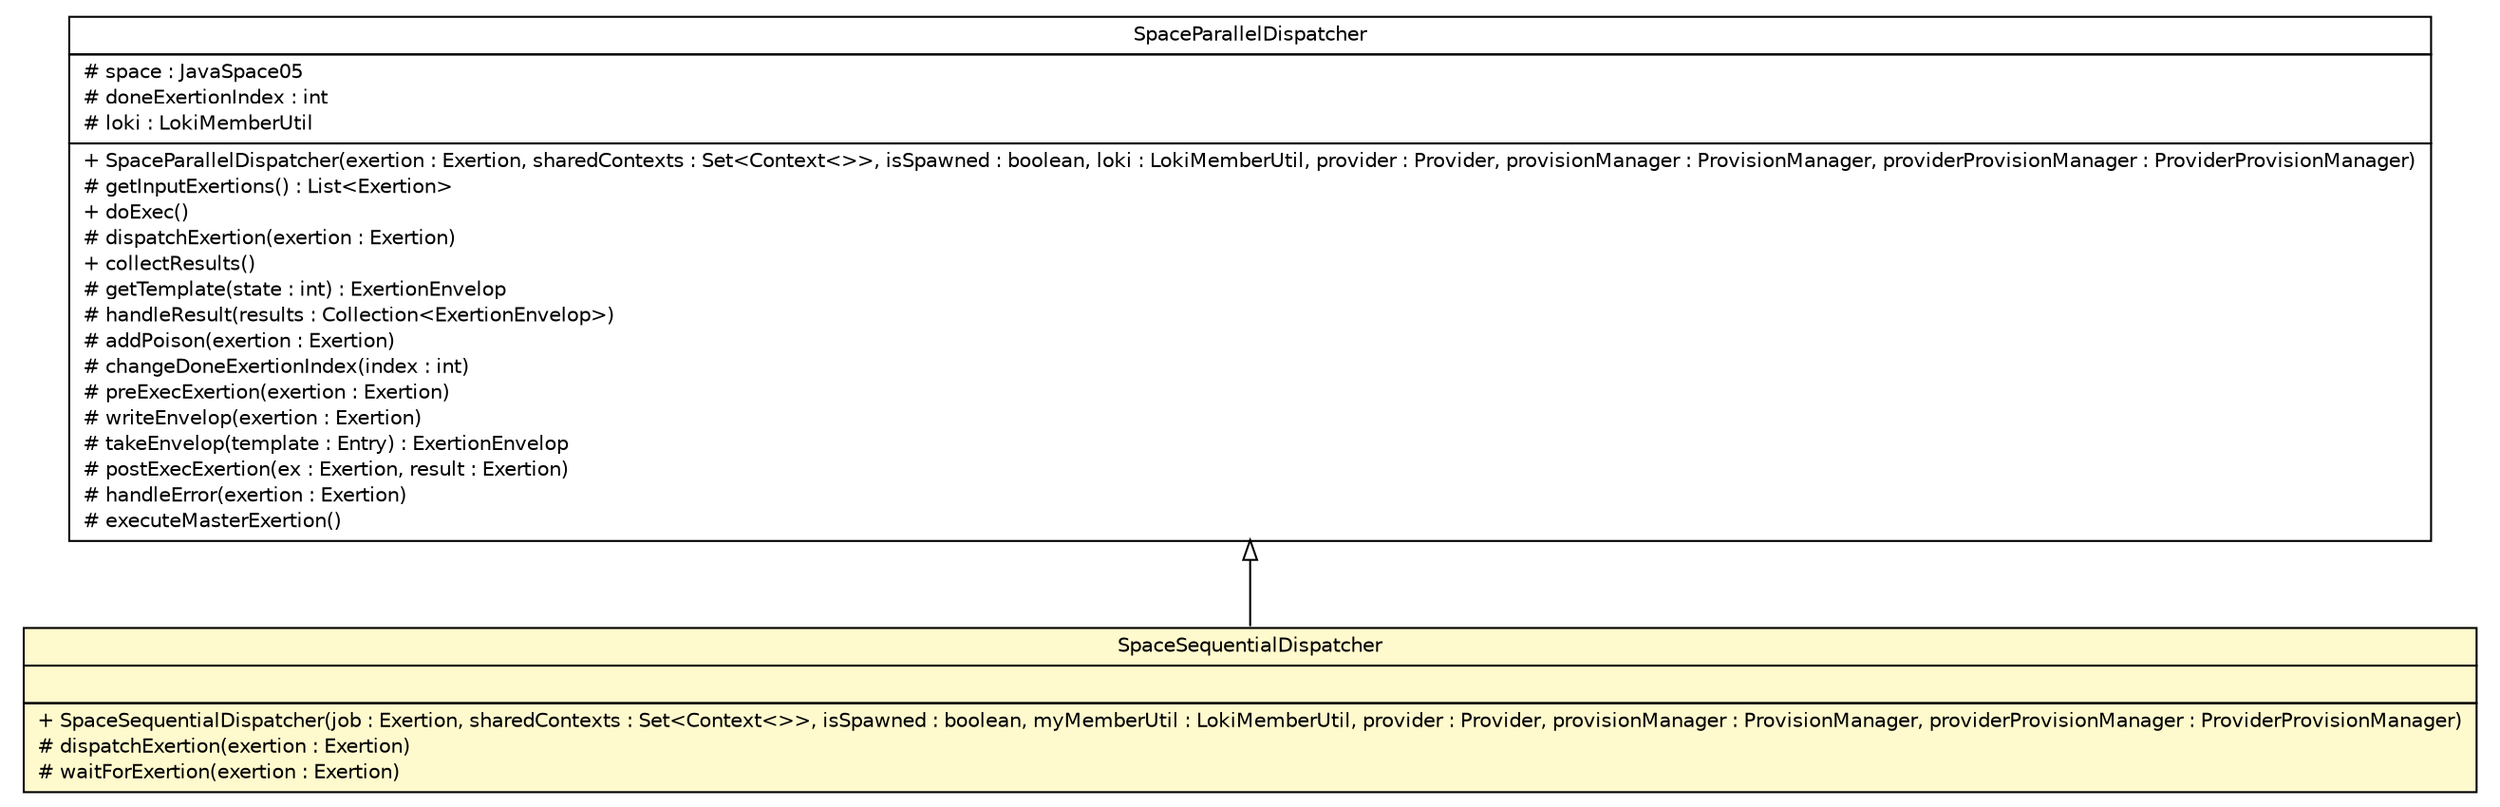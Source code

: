 #!/usr/local/bin/dot
#
# Class diagram 
# Generated by UMLGraph version R5_6 (http://www.umlgraph.org/)
#

digraph G {
	edge [fontname="Helvetica",fontsize=10,labelfontname="Helvetica",labelfontsize=10];
	node [fontname="Helvetica",fontsize=10,shape=plaintext];
	nodesep=0.25;
	ranksep=0.5;
	// sorcer.core.dispatch.SpaceSequentialDispatcher
	c574682 [label=<<table title="sorcer.core.dispatch.SpaceSequentialDispatcher" border="0" cellborder="1" cellspacing="0" cellpadding="2" port="p" bgcolor="lemonChiffon" href="./SpaceSequentialDispatcher.html">
		<tr><td><table border="0" cellspacing="0" cellpadding="1">
<tr><td align="center" balign="center"> SpaceSequentialDispatcher </td></tr>
		</table></td></tr>
		<tr><td><table border="0" cellspacing="0" cellpadding="1">
<tr><td align="left" balign="left">  </td></tr>
		</table></td></tr>
		<tr><td><table border="0" cellspacing="0" cellpadding="1">
<tr><td align="left" balign="left"> + SpaceSequentialDispatcher(job : Exertion, sharedContexts : Set&lt;Context&lt;&gt;&gt;, isSpawned : boolean, myMemberUtil : LokiMemberUtil, provider : Provider, provisionManager : ProvisionManager, providerProvisionManager : ProviderProvisionManager) </td></tr>
<tr><td align="left" balign="left"> # dispatchExertion(exertion : Exertion) </td></tr>
<tr><td align="left" balign="left"> # waitForExertion(exertion : Exertion) </td></tr>
		</table></td></tr>
		</table>>, URL="./SpaceSequentialDispatcher.html", fontname="Helvetica", fontcolor="black", fontsize=10.0];
	// sorcer.core.dispatch.SpaceParallelDispatcher
	c574695 [label=<<table title="sorcer.core.dispatch.SpaceParallelDispatcher" border="0" cellborder="1" cellspacing="0" cellpadding="2" port="p" href="./SpaceParallelDispatcher.html">
		<tr><td><table border="0" cellspacing="0" cellpadding="1">
<tr><td align="center" balign="center"> SpaceParallelDispatcher </td></tr>
		</table></td></tr>
		<tr><td><table border="0" cellspacing="0" cellpadding="1">
<tr><td align="left" balign="left"> # space : JavaSpace05 </td></tr>
<tr><td align="left" balign="left"> # doneExertionIndex : int </td></tr>
<tr><td align="left" balign="left"> # loki : LokiMemberUtil </td></tr>
		</table></td></tr>
		<tr><td><table border="0" cellspacing="0" cellpadding="1">
<tr><td align="left" balign="left"> + SpaceParallelDispatcher(exertion : Exertion, sharedContexts : Set&lt;Context&lt;&gt;&gt;, isSpawned : boolean, loki : LokiMemberUtil, provider : Provider, provisionManager : ProvisionManager, providerProvisionManager : ProviderProvisionManager) </td></tr>
<tr><td align="left" balign="left"> # getInputExertions() : List&lt;Exertion&gt; </td></tr>
<tr><td align="left" balign="left"> + doExec() </td></tr>
<tr><td align="left" balign="left"> # dispatchExertion(exertion : Exertion) </td></tr>
<tr><td align="left" balign="left"> + collectResults() </td></tr>
<tr><td align="left" balign="left"> # getTemplate(state : int) : ExertionEnvelop </td></tr>
<tr><td align="left" balign="left"> # handleResult(results : Collection&lt;ExertionEnvelop&gt;) </td></tr>
<tr><td align="left" balign="left"> # addPoison(exertion : Exertion) </td></tr>
<tr><td align="left" balign="left"> # changeDoneExertionIndex(index : int) </td></tr>
<tr><td align="left" balign="left"> # preExecExertion(exertion : Exertion) </td></tr>
<tr><td align="left" balign="left"> # writeEnvelop(exertion : Exertion) </td></tr>
<tr><td align="left" balign="left"> # takeEnvelop(template : Entry) : ExertionEnvelop </td></tr>
<tr><td align="left" balign="left"> # postExecExertion(ex : Exertion, result : Exertion) </td></tr>
<tr><td align="left" balign="left"> # handleError(exertion : Exertion) </td></tr>
<tr><td align="left" balign="left"> # executeMasterExertion() </td></tr>
		</table></td></tr>
		</table>>, URL="./SpaceParallelDispatcher.html", fontname="Helvetica", fontcolor="black", fontsize=10.0];
	//sorcer.core.dispatch.SpaceSequentialDispatcher extends sorcer.core.dispatch.SpaceParallelDispatcher
	c574695:p -> c574682:p [dir=back,arrowtail=empty];
}

